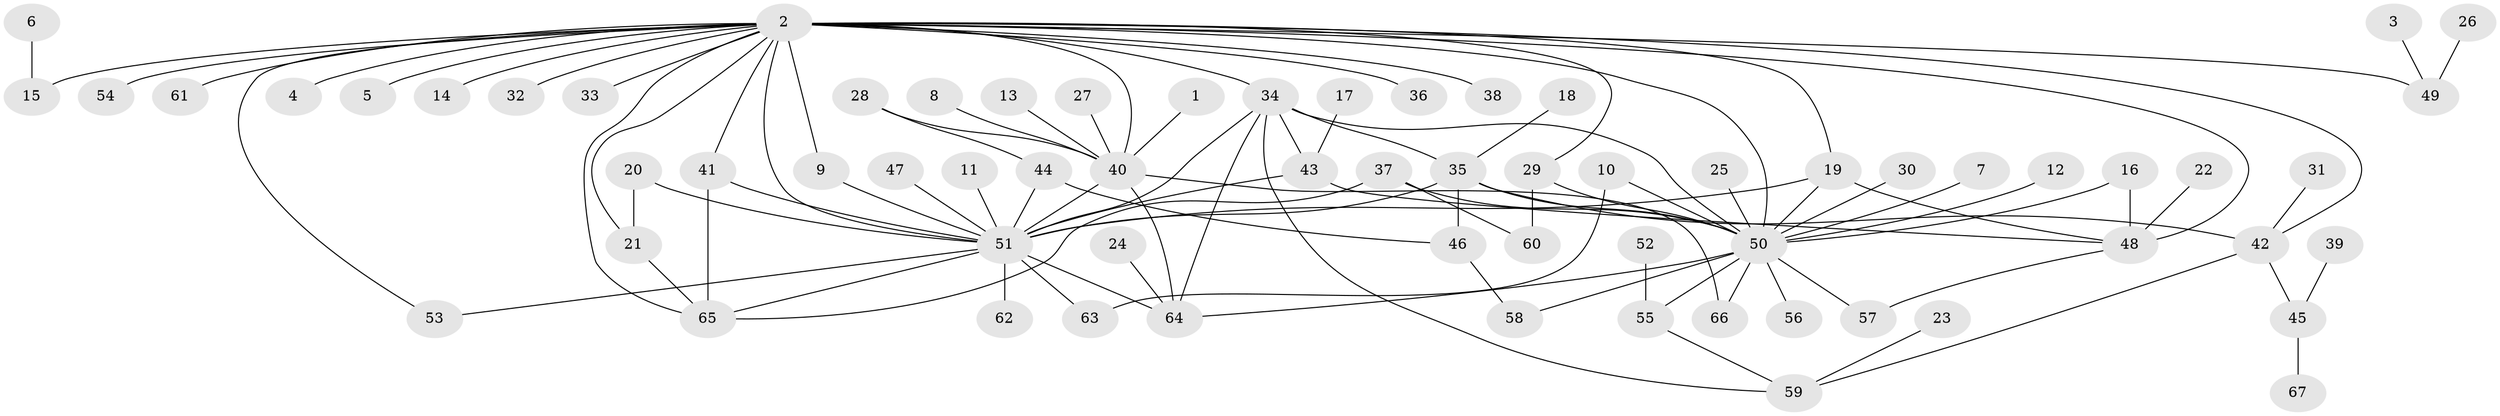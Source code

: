 // original degree distribution, {10: 0.007462686567164179, 23: 0.007462686567164179, 4: 0.05970149253731343, 21: 0.014925373134328358, 8: 0.007462686567164179, 1: 0.44776119402985076, 5: 0.08208955223880597, 3: 0.1044776119402985, 6: 0.007462686567164179, 7: 0.014925373134328358, 2: 0.2462686567164179}
// Generated by graph-tools (version 1.1) at 2025/25/03/09/25 03:25:55]
// undirected, 67 vertices, 99 edges
graph export_dot {
graph [start="1"]
  node [color=gray90,style=filled];
  1;
  2;
  3;
  4;
  5;
  6;
  7;
  8;
  9;
  10;
  11;
  12;
  13;
  14;
  15;
  16;
  17;
  18;
  19;
  20;
  21;
  22;
  23;
  24;
  25;
  26;
  27;
  28;
  29;
  30;
  31;
  32;
  33;
  34;
  35;
  36;
  37;
  38;
  39;
  40;
  41;
  42;
  43;
  44;
  45;
  46;
  47;
  48;
  49;
  50;
  51;
  52;
  53;
  54;
  55;
  56;
  57;
  58;
  59;
  60;
  61;
  62;
  63;
  64;
  65;
  66;
  67;
  1 -- 40 [weight=1.0];
  2 -- 4 [weight=1.0];
  2 -- 5 [weight=1.0];
  2 -- 9 [weight=1.0];
  2 -- 14 [weight=1.0];
  2 -- 15 [weight=1.0];
  2 -- 19 [weight=1.0];
  2 -- 21 [weight=1.0];
  2 -- 29 [weight=1.0];
  2 -- 32 [weight=1.0];
  2 -- 33 [weight=1.0];
  2 -- 34 [weight=2.0];
  2 -- 36 [weight=1.0];
  2 -- 38 [weight=1.0];
  2 -- 40 [weight=1.0];
  2 -- 41 [weight=2.0];
  2 -- 42 [weight=1.0];
  2 -- 48 [weight=2.0];
  2 -- 49 [weight=1.0];
  2 -- 50 [weight=2.0];
  2 -- 51 [weight=1.0];
  2 -- 53 [weight=1.0];
  2 -- 54 [weight=1.0];
  2 -- 61 [weight=1.0];
  2 -- 65 [weight=1.0];
  3 -- 49 [weight=1.0];
  6 -- 15 [weight=1.0];
  7 -- 50 [weight=1.0];
  8 -- 40 [weight=1.0];
  9 -- 51 [weight=1.0];
  10 -- 50 [weight=1.0];
  10 -- 63 [weight=1.0];
  11 -- 51 [weight=1.0];
  12 -- 50 [weight=1.0];
  13 -- 40 [weight=1.0];
  16 -- 48 [weight=1.0];
  16 -- 50 [weight=1.0];
  17 -- 43 [weight=1.0];
  18 -- 35 [weight=1.0];
  19 -- 48 [weight=1.0];
  19 -- 50 [weight=1.0];
  19 -- 51 [weight=1.0];
  20 -- 21 [weight=1.0];
  20 -- 51 [weight=1.0];
  21 -- 65 [weight=1.0];
  22 -- 48 [weight=1.0];
  23 -- 59 [weight=1.0];
  24 -- 64 [weight=1.0];
  25 -- 50 [weight=1.0];
  26 -- 49 [weight=1.0];
  27 -- 40 [weight=1.0];
  28 -- 40 [weight=1.0];
  28 -- 44 [weight=1.0];
  29 -- 50 [weight=1.0];
  29 -- 60 [weight=2.0];
  30 -- 50 [weight=2.0];
  31 -- 42 [weight=1.0];
  34 -- 35 [weight=1.0];
  34 -- 43 [weight=1.0];
  34 -- 50 [weight=1.0];
  34 -- 51 [weight=1.0];
  34 -- 59 [weight=1.0];
  34 -- 64 [weight=1.0];
  35 -- 42 [weight=1.0];
  35 -- 46 [weight=1.0];
  35 -- 50 [weight=1.0];
  35 -- 51 [weight=1.0];
  37 -- 50 [weight=2.0];
  37 -- 60 [weight=1.0];
  37 -- 65 [weight=1.0];
  39 -- 45 [weight=1.0];
  40 -- 51 [weight=1.0];
  40 -- 64 [weight=1.0];
  40 -- 66 [weight=1.0];
  41 -- 51 [weight=1.0];
  41 -- 65 [weight=2.0];
  42 -- 45 [weight=1.0];
  42 -- 59 [weight=1.0];
  43 -- 48 [weight=1.0];
  43 -- 51 [weight=1.0];
  44 -- 46 [weight=1.0];
  44 -- 51 [weight=2.0];
  45 -- 67 [weight=1.0];
  46 -- 58 [weight=1.0];
  47 -- 51 [weight=1.0];
  48 -- 57 [weight=1.0];
  50 -- 55 [weight=1.0];
  50 -- 56 [weight=1.0];
  50 -- 57 [weight=1.0];
  50 -- 58 [weight=1.0];
  50 -- 64 [weight=1.0];
  50 -- 66 [weight=1.0];
  51 -- 53 [weight=1.0];
  51 -- 62 [weight=1.0];
  51 -- 63 [weight=1.0];
  51 -- 64 [weight=1.0];
  51 -- 65 [weight=1.0];
  52 -- 55 [weight=1.0];
  55 -- 59 [weight=1.0];
}
